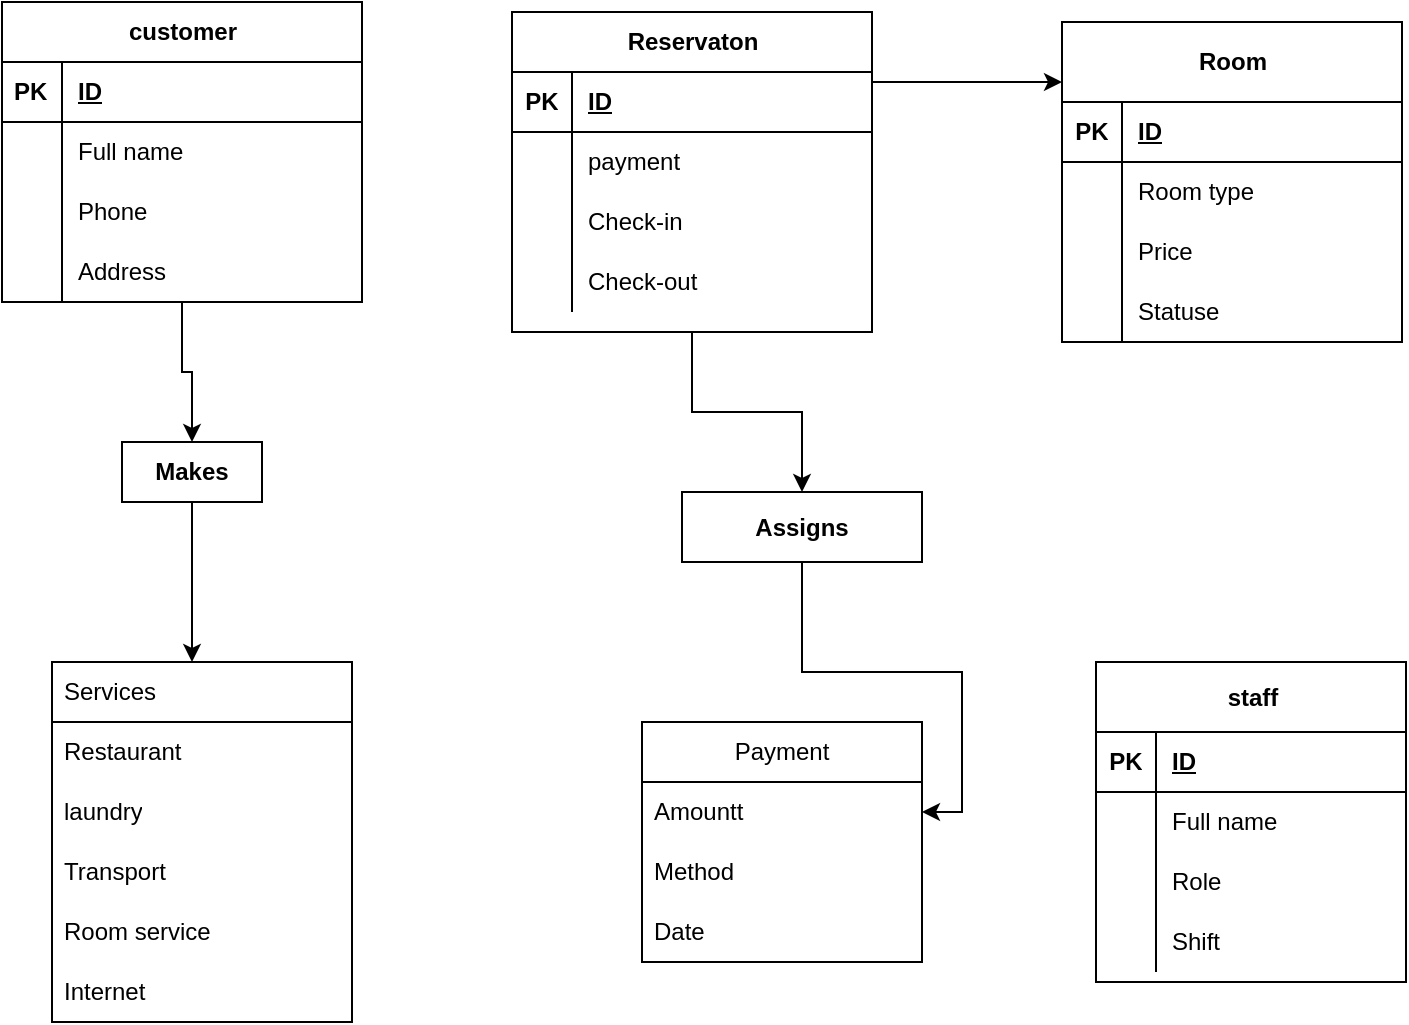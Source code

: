 <mxfile version="26.2.15">
  <diagram name="Page-1" id="dvH92lVZC7t7Pfb-Z_7z">
    <mxGraphModel dx="1404" dy="911" grid="1" gridSize="5" guides="1" tooltips="1" connect="1" arrows="1" fold="1" page="1" pageScale="1" pageWidth="827" pageHeight="1169" math="0" shadow="0">
      <root>
        <mxCell id="0" />
        <mxCell id="1" parent="0" />
        <mxCell id="J3I18kbLcICtnT8FeVdY-48" value="" style="edgeStyle=orthogonalEdgeStyle;rounded=0;orthogonalLoop=1;jettySize=auto;html=1;fontFamily=Helvetica;fontSize=12;fontColor=default;" edge="1" parent="1" source="J3I18kbLcICtnT8FeVdY-14" target="J3I18kbLcICtnT8FeVdY-47">
          <mxGeometry relative="1" as="geometry" />
        </mxCell>
        <mxCell id="J3I18kbLcICtnT8FeVdY-14" value="customer" style="shape=table;startSize=30;container=1;collapsible=1;childLayout=tableLayout;fixedRows=1;rowLines=0;fontStyle=1;align=center;resizeLast=1;html=1;verticalAlign=middle;spacingLeft=4;spacingRight=4;fontFamily=Helvetica;fontSize=12;fontColor=default;fillColor=none;gradientColor=none;" vertex="1" parent="1">
          <mxGeometry x="65" y="60" width="180" height="150" as="geometry">
            <mxRectangle x="70" y="60" width="90" height="30" as="alternateBounds" />
          </mxGeometry>
        </mxCell>
        <mxCell id="J3I18kbLcICtnT8FeVdY-15" value="" style="shape=tableRow;horizontal=0;startSize=0;swimlaneHead=0;swimlaneBody=0;fillColor=none;collapsible=0;dropTarget=0;points=[[0,0.5],[1,0.5]];portConstraint=eastwest;top=0;left=0;right=0;bottom=1;align=left;verticalAlign=middle;spacingLeft=4;spacingRight=4;fontFamily=Helvetica;fontSize=12;fontColor=default;" vertex="1" parent="J3I18kbLcICtnT8FeVdY-14">
          <mxGeometry y="30" width="180" height="30" as="geometry" />
        </mxCell>
        <mxCell id="J3I18kbLcICtnT8FeVdY-16" value="PK" style="shape=partialRectangle;connectable=0;fillColor=none;top=0;left=0;bottom=0;right=0;fontStyle=1;overflow=hidden;whiteSpace=wrap;html=1;align=left;verticalAlign=middle;spacingLeft=4;spacingRight=4;fontFamily=Helvetica;fontSize=12;fontColor=default;" vertex="1" parent="J3I18kbLcICtnT8FeVdY-15">
          <mxGeometry width="30" height="30" as="geometry">
            <mxRectangle width="30" height="30" as="alternateBounds" />
          </mxGeometry>
        </mxCell>
        <mxCell id="J3I18kbLcICtnT8FeVdY-17" value="ID" style="shape=partialRectangle;connectable=0;fillColor=none;top=0;left=0;bottom=0;right=0;align=left;spacingLeft=6;fontStyle=5;overflow=hidden;whiteSpace=wrap;html=1;verticalAlign=middle;spacingRight=4;fontFamily=Helvetica;fontSize=12;fontColor=default;" vertex="1" parent="J3I18kbLcICtnT8FeVdY-15">
          <mxGeometry x="30" width="150" height="30" as="geometry">
            <mxRectangle width="150" height="30" as="alternateBounds" />
          </mxGeometry>
        </mxCell>
        <mxCell id="J3I18kbLcICtnT8FeVdY-18" value="" style="shape=tableRow;horizontal=0;startSize=0;swimlaneHead=0;swimlaneBody=0;fillColor=none;collapsible=0;dropTarget=0;points=[[0,0.5],[1,0.5]];portConstraint=eastwest;top=0;left=0;right=0;bottom=0;align=left;verticalAlign=middle;spacingLeft=4;spacingRight=4;fontFamily=Helvetica;fontSize=12;fontColor=default;" vertex="1" parent="J3I18kbLcICtnT8FeVdY-14">
          <mxGeometry y="60" width="180" height="30" as="geometry" />
        </mxCell>
        <mxCell id="J3I18kbLcICtnT8FeVdY-19" value="" style="shape=partialRectangle;connectable=0;fillColor=none;top=0;left=0;bottom=0;right=0;editable=1;overflow=hidden;whiteSpace=wrap;html=1;align=left;verticalAlign=middle;spacingLeft=4;spacingRight=4;fontFamily=Helvetica;fontSize=12;fontColor=default;" vertex="1" parent="J3I18kbLcICtnT8FeVdY-18">
          <mxGeometry width="30" height="30" as="geometry">
            <mxRectangle width="30" height="30" as="alternateBounds" />
          </mxGeometry>
        </mxCell>
        <mxCell id="J3I18kbLcICtnT8FeVdY-20" value="Full name" style="shape=partialRectangle;connectable=0;fillColor=none;top=0;left=0;bottom=0;right=0;align=left;spacingLeft=6;overflow=hidden;whiteSpace=wrap;html=1;verticalAlign=middle;spacingRight=4;fontFamily=Helvetica;fontSize=12;fontColor=default;" vertex="1" parent="J3I18kbLcICtnT8FeVdY-18">
          <mxGeometry x="30" width="150" height="30" as="geometry">
            <mxRectangle width="150" height="30" as="alternateBounds" />
          </mxGeometry>
        </mxCell>
        <mxCell id="J3I18kbLcICtnT8FeVdY-21" value="" style="shape=tableRow;horizontal=0;startSize=0;swimlaneHead=0;swimlaneBody=0;fillColor=none;collapsible=0;dropTarget=0;points=[[0,0.5],[1,0.5]];portConstraint=eastwest;top=0;left=0;right=0;bottom=0;align=left;verticalAlign=middle;spacingLeft=4;spacingRight=4;fontFamily=Helvetica;fontSize=12;fontColor=default;" vertex="1" parent="J3I18kbLcICtnT8FeVdY-14">
          <mxGeometry y="90" width="180" height="30" as="geometry" />
        </mxCell>
        <mxCell id="J3I18kbLcICtnT8FeVdY-22" value="" style="shape=partialRectangle;connectable=0;fillColor=none;top=0;left=0;bottom=0;right=0;editable=1;overflow=hidden;whiteSpace=wrap;html=1;align=left;verticalAlign=middle;spacingLeft=4;spacingRight=4;fontFamily=Helvetica;fontSize=12;fontColor=default;" vertex="1" parent="J3I18kbLcICtnT8FeVdY-21">
          <mxGeometry width="30" height="30" as="geometry">
            <mxRectangle width="30" height="30" as="alternateBounds" />
          </mxGeometry>
        </mxCell>
        <mxCell id="J3I18kbLcICtnT8FeVdY-23" value="Phone" style="shape=partialRectangle;connectable=0;fillColor=none;top=0;left=0;bottom=0;right=0;align=left;spacingLeft=6;overflow=hidden;whiteSpace=wrap;html=1;verticalAlign=middle;spacingRight=4;fontFamily=Helvetica;fontSize=12;fontColor=default;" vertex="1" parent="J3I18kbLcICtnT8FeVdY-21">
          <mxGeometry x="30" width="150" height="30" as="geometry">
            <mxRectangle width="150" height="30" as="alternateBounds" />
          </mxGeometry>
        </mxCell>
        <mxCell id="J3I18kbLcICtnT8FeVdY-24" value="" style="shape=tableRow;horizontal=0;startSize=0;swimlaneHead=0;swimlaneBody=0;fillColor=none;collapsible=0;dropTarget=0;points=[[0,0.5],[1,0.5]];portConstraint=eastwest;top=0;left=0;right=0;bottom=0;align=left;verticalAlign=middle;spacingLeft=4;spacingRight=4;fontFamily=Helvetica;fontSize=12;fontColor=default;" vertex="1" parent="J3I18kbLcICtnT8FeVdY-14">
          <mxGeometry y="120" width="180" height="30" as="geometry" />
        </mxCell>
        <mxCell id="J3I18kbLcICtnT8FeVdY-25" value="" style="shape=partialRectangle;connectable=0;fillColor=none;top=0;left=0;bottom=0;right=0;editable=1;overflow=hidden;whiteSpace=wrap;html=1;align=left;verticalAlign=middle;spacingLeft=4;spacingRight=4;fontFamily=Helvetica;fontSize=12;fontColor=default;" vertex="1" parent="J3I18kbLcICtnT8FeVdY-24">
          <mxGeometry width="30" height="30" as="geometry">
            <mxRectangle width="30" height="30" as="alternateBounds" />
          </mxGeometry>
        </mxCell>
        <mxCell id="J3I18kbLcICtnT8FeVdY-26" value="Address" style="shape=partialRectangle;connectable=0;fillColor=none;top=0;left=0;bottom=0;right=0;align=left;spacingLeft=6;overflow=hidden;whiteSpace=wrap;html=1;verticalAlign=middle;spacingRight=4;fontFamily=Helvetica;fontSize=12;fontColor=default;" vertex="1" parent="J3I18kbLcICtnT8FeVdY-24">
          <mxGeometry x="30" width="150" height="30" as="geometry">
            <mxRectangle width="150" height="30" as="alternateBounds" />
          </mxGeometry>
        </mxCell>
        <mxCell id="J3I18kbLcICtnT8FeVdY-50" value="" style="edgeStyle=orthogonalEdgeStyle;rounded=0;orthogonalLoop=1;jettySize=auto;html=1;fontFamily=Helvetica;fontSize=12;fontColor=default;" edge="1" parent="1" source="J3I18kbLcICtnT8FeVdY-47">
          <mxGeometry relative="1" as="geometry">
            <mxPoint x="160" y="390" as="targetPoint" />
          </mxGeometry>
        </mxCell>
        <mxCell id="J3I18kbLcICtnT8FeVdY-47" value="Makes" style="whiteSpace=wrap;html=1;fillColor=none;startSize=30;fontStyle=1;spacingLeft=4;spacingRight=4;gradientColor=none;" vertex="1" parent="1">
          <mxGeometry x="125" y="280" width="70" height="30" as="geometry" />
        </mxCell>
        <mxCell id="J3I18kbLcICtnT8FeVdY-51" value="Services" style="swimlane;fontStyle=0;childLayout=stackLayout;horizontal=1;startSize=30;horizontalStack=0;resizeParent=1;resizeParentMax=0;resizeLast=0;collapsible=1;marginBottom=0;whiteSpace=wrap;html=1;align=left;verticalAlign=middle;spacingLeft=4;spacingRight=4;fontFamily=Helvetica;fontSize=12;fontColor=default;fillColor=none;gradientColor=none;" vertex="1" parent="1">
          <mxGeometry x="90" y="390" width="150" height="180" as="geometry" />
        </mxCell>
        <mxCell id="J3I18kbLcICtnT8FeVdY-52" value="Restaurant" style="text;strokeColor=none;fillColor=none;align=left;verticalAlign=middle;spacingLeft=4;spacingRight=4;overflow=hidden;points=[[0,0.5],[1,0.5]];portConstraint=eastwest;rotatable=0;whiteSpace=wrap;html=1;fontFamily=Helvetica;fontSize=12;fontColor=default;" vertex="1" parent="J3I18kbLcICtnT8FeVdY-51">
          <mxGeometry y="30" width="150" height="30" as="geometry" />
        </mxCell>
        <mxCell id="J3I18kbLcICtnT8FeVdY-53" value="laundry" style="text;strokeColor=none;fillColor=none;align=left;verticalAlign=middle;spacingLeft=4;spacingRight=4;overflow=hidden;points=[[0,0.5],[1,0.5]];portConstraint=eastwest;rotatable=0;whiteSpace=wrap;html=1;fontFamily=Helvetica;fontSize=12;fontColor=default;" vertex="1" parent="J3I18kbLcICtnT8FeVdY-51">
          <mxGeometry y="60" width="150" height="30" as="geometry" />
        </mxCell>
        <mxCell id="J3I18kbLcICtnT8FeVdY-54" value="Transport" style="text;strokeColor=none;fillColor=none;align=left;verticalAlign=middle;spacingLeft=4;spacingRight=4;overflow=hidden;points=[[0,0.5],[1,0.5]];portConstraint=eastwest;rotatable=0;whiteSpace=wrap;html=1;fontFamily=Helvetica;fontSize=12;fontColor=default;" vertex="1" parent="J3I18kbLcICtnT8FeVdY-51">
          <mxGeometry y="90" width="150" height="30" as="geometry" />
        </mxCell>
        <mxCell id="J3I18kbLcICtnT8FeVdY-75" value="Room service" style="text;strokeColor=none;fillColor=none;align=left;verticalAlign=middle;spacingLeft=4;spacingRight=4;overflow=hidden;points=[[0,0.5],[1,0.5]];portConstraint=eastwest;rotatable=0;whiteSpace=wrap;html=1;fontFamily=Helvetica;fontSize=12;fontColor=default;" vertex="1" parent="J3I18kbLcICtnT8FeVdY-51">
          <mxGeometry y="120" width="150" height="30" as="geometry" />
        </mxCell>
        <mxCell id="J3I18kbLcICtnT8FeVdY-76" value="Internet" style="text;strokeColor=none;fillColor=none;align=left;verticalAlign=middle;spacingLeft=4;spacingRight=4;overflow=hidden;points=[[0,0.5],[1,0.5]];portConstraint=eastwest;rotatable=0;whiteSpace=wrap;html=1;fontFamily=Helvetica;fontSize=12;fontColor=default;" vertex="1" parent="J3I18kbLcICtnT8FeVdY-51">
          <mxGeometry y="150" width="150" height="30" as="geometry" />
        </mxCell>
        <mxCell id="J3I18kbLcICtnT8FeVdY-109" value="" style="edgeStyle=orthogonalEdgeStyle;rounded=0;orthogonalLoop=1;jettySize=auto;html=1;" edge="1" parent="1" source="J3I18kbLcICtnT8FeVdY-77" target="J3I18kbLcICtnT8FeVdY-108">
          <mxGeometry relative="1" as="geometry" />
        </mxCell>
        <mxCell id="J3I18kbLcICtnT8FeVdY-77" value="Reservaton" style="shape=table;startSize=30;container=1;collapsible=1;childLayout=tableLayout;fixedRows=1;rowLines=0;fontStyle=1;align=center;resizeLast=1;html=1;" vertex="1" parent="1">
          <mxGeometry x="320" y="65" width="180" height="160" as="geometry" />
        </mxCell>
        <mxCell id="J3I18kbLcICtnT8FeVdY-78" value="" style="shape=tableRow;horizontal=0;startSize=0;swimlaneHead=0;swimlaneBody=0;fillColor=none;collapsible=0;dropTarget=0;points=[[0,0.5],[1,0.5]];portConstraint=eastwest;top=0;left=0;right=0;bottom=1;" vertex="1" parent="J3I18kbLcICtnT8FeVdY-77">
          <mxGeometry y="30" width="180" height="30" as="geometry" />
        </mxCell>
        <mxCell id="J3I18kbLcICtnT8FeVdY-79" value="PK" style="shape=partialRectangle;connectable=0;fillColor=none;top=0;left=0;bottom=0;right=0;fontStyle=1;overflow=hidden;whiteSpace=wrap;html=1;" vertex="1" parent="J3I18kbLcICtnT8FeVdY-78">
          <mxGeometry width="30" height="30" as="geometry">
            <mxRectangle width="30" height="30" as="alternateBounds" />
          </mxGeometry>
        </mxCell>
        <mxCell id="J3I18kbLcICtnT8FeVdY-80" value="ID" style="shape=partialRectangle;connectable=0;fillColor=none;top=0;left=0;bottom=0;right=0;align=left;spacingLeft=6;fontStyle=5;overflow=hidden;whiteSpace=wrap;html=1;" vertex="1" parent="J3I18kbLcICtnT8FeVdY-78">
          <mxGeometry x="30" width="150" height="30" as="geometry">
            <mxRectangle width="150" height="30" as="alternateBounds" />
          </mxGeometry>
        </mxCell>
        <mxCell id="J3I18kbLcICtnT8FeVdY-81" value="" style="shape=tableRow;horizontal=0;startSize=0;swimlaneHead=0;swimlaneBody=0;fillColor=none;collapsible=0;dropTarget=0;points=[[0,0.5],[1,0.5]];portConstraint=eastwest;top=0;left=0;right=0;bottom=0;" vertex="1" parent="J3I18kbLcICtnT8FeVdY-77">
          <mxGeometry y="60" width="180" height="30" as="geometry" />
        </mxCell>
        <mxCell id="J3I18kbLcICtnT8FeVdY-82" value="" style="shape=partialRectangle;connectable=0;fillColor=none;top=0;left=0;bottom=0;right=0;editable=1;overflow=hidden;whiteSpace=wrap;html=1;" vertex="1" parent="J3I18kbLcICtnT8FeVdY-81">
          <mxGeometry width="30" height="30" as="geometry">
            <mxRectangle width="30" height="30" as="alternateBounds" />
          </mxGeometry>
        </mxCell>
        <mxCell id="J3I18kbLcICtnT8FeVdY-83" value="payment" style="shape=partialRectangle;connectable=0;fillColor=none;top=0;left=0;bottom=0;right=0;align=left;spacingLeft=6;overflow=hidden;whiteSpace=wrap;html=1;" vertex="1" parent="J3I18kbLcICtnT8FeVdY-81">
          <mxGeometry x="30" width="150" height="30" as="geometry">
            <mxRectangle width="150" height="30" as="alternateBounds" />
          </mxGeometry>
        </mxCell>
        <mxCell id="J3I18kbLcICtnT8FeVdY-84" value="" style="shape=tableRow;horizontal=0;startSize=0;swimlaneHead=0;swimlaneBody=0;fillColor=none;collapsible=0;dropTarget=0;points=[[0,0.5],[1,0.5]];portConstraint=eastwest;top=0;left=0;right=0;bottom=0;" vertex="1" parent="J3I18kbLcICtnT8FeVdY-77">
          <mxGeometry y="90" width="180" height="30" as="geometry" />
        </mxCell>
        <mxCell id="J3I18kbLcICtnT8FeVdY-85" value="" style="shape=partialRectangle;connectable=0;fillColor=none;top=0;left=0;bottom=0;right=0;editable=1;overflow=hidden;whiteSpace=wrap;html=1;" vertex="1" parent="J3I18kbLcICtnT8FeVdY-84">
          <mxGeometry width="30" height="30" as="geometry">
            <mxRectangle width="30" height="30" as="alternateBounds" />
          </mxGeometry>
        </mxCell>
        <mxCell id="J3I18kbLcICtnT8FeVdY-86" value="Check-in" style="shape=partialRectangle;connectable=0;fillColor=none;top=0;left=0;bottom=0;right=0;align=left;spacingLeft=6;overflow=hidden;whiteSpace=wrap;html=1;" vertex="1" parent="J3I18kbLcICtnT8FeVdY-84">
          <mxGeometry x="30" width="150" height="30" as="geometry">
            <mxRectangle width="150" height="30" as="alternateBounds" />
          </mxGeometry>
        </mxCell>
        <mxCell id="J3I18kbLcICtnT8FeVdY-87" value="" style="shape=tableRow;horizontal=0;startSize=0;swimlaneHead=0;swimlaneBody=0;fillColor=none;collapsible=0;dropTarget=0;points=[[0,0.5],[1,0.5]];portConstraint=eastwest;top=0;left=0;right=0;bottom=0;" vertex="1" parent="J3I18kbLcICtnT8FeVdY-77">
          <mxGeometry y="120" width="180" height="30" as="geometry" />
        </mxCell>
        <mxCell id="J3I18kbLcICtnT8FeVdY-88" value="" style="shape=partialRectangle;connectable=0;fillColor=none;top=0;left=0;bottom=0;right=0;editable=1;overflow=hidden;whiteSpace=wrap;html=1;" vertex="1" parent="J3I18kbLcICtnT8FeVdY-87">
          <mxGeometry width="30" height="30" as="geometry">
            <mxRectangle width="30" height="30" as="alternateBounds" />
          </mxGeometry>
        </mxCell>
        <mxCell id="J3I18kbLcICtnT8FeVdY-89" value="Check-out" style="shape=partialRectangle;connectable=0;fillColor=none;top=0;left=0;bottom=0;right=0;align=left;spacingLeft=6;overflow=hidden;whiteSpace=wrap;html=1;" vertex="1" parent="J3I18kbLcICtnT8FeVdY-87">
          <mxGeometry x="30" width="150" height="30" as="geometry">
            <mxRectangle width="150" height="30" as="alternateBounds" />
          </mxGeometry>
        </mxCell>
        <mxCell id="J3I18kbLcICtnT8FeVdY-116" value="" style="edgeStyle=orthogonalEdgeStyle;rounded=0;orthogonalLoop=1;jettySize=auto;html=1;" edge="1" parent="1" source="J3I18kbLcICtnT8FeVdY-108" target="J3I18kbLcICtnT8FeVdY-111">
          <mxGeometry relative="1" as="geometry" />
        </mxCell>
        <mxCell id="J3I18kbLcICtnT8FeVdY-108" value="Assigns" style="whiteSpace=wrap;html=1;startSize=30;fontStyle=1;" vertex="1" parent="1">
          <mxGeometry x="405" y="305" width="120" height="35" as="geometry" />
        </mxCell>
        <mxCell id="J3I18kbLcICtnT8FeVdY-110" value="Payment" style="swimlane;fontStyle=0;childLayout=stackLayout;horizontal=1;startSize=30;horizontalStack=0;resizeParent=1;resizeParentMax=0;resizeLast=0;collapsible=1;marginBottom=0;whiteSpace=wrap;html=1;" vertex="1" parent="1">
          <mxGeometry x="385" y="420" width="140" height="120" as="geometry" />
        </mxCell>
        <mxCell id="J3I18kbLcICtnT8FeVdY-111" value="Amountt" style="text;strokeColor=none;fillColor=none;align=left;verticalAlign=middle;spacingLeft=4;spacingRight=4;overflow=hidden;points=[[0,0.5],[1,0.5]];portConstraint=eastwest;rotatable=0;whiteSpace=wrap;html=1;" vertex="1" parent="J3I18kbLcICtnT8FeVdY-110">
          <mxGeometry y="30" width="140" height="30" as="geometry" />
        </mxCell>
        <mxCell id="J3I18kbLcICtnT8FeVdY-112" value="Method" style="text;strokeColor=none;fillColor=none;align=left;verticalAlign=middle;spacingLeft=4;spacingRight=4;overflow=hidden;points=[[0,0.5],[1,0.5]];portConstraint=eastwest;rotatable=0;whiteSpace=wrap;html=1;" vertex="1" parent="J3I18kbLcICtnT8FeVdY-110">
          <mxGeometry y="60" width="140" height="30" as="geometry" />
        </mxCell>
        <mxCell id="J3I18kbLcICtnT8FeVdY-113" value="Date" style="text;strokeColor=none;fillColor=none;align=left;verticalAlign=middle;spacingLeft=4;spacingRight=4;overflow=hidden;points=[[0,0.5],[1,0.5]];portConstraint=eastwest;rotatable=0;whiteSpace=wrap;html=1;" vertex="1" parent="J3I18kbLcICtnT8FeVdY-110">
          <mxGeometry y="90" width="140" height="30" as="geometry" />
        </mxCell>
        <mxCell id="J3I18kbLcICtnT8FeVdY-126" value="Room" style="shape=table;startSize=40;container=1;collapsible=1;childLayout=tableLayout;fixedRows=1;rowLines=0;fontStyle=1;align=center;resizeLast=1;html=1;" vertex="1" parent="1">
          <mxGeometry x="595" y="70" width="170" height="160" as="geometry" />
        </mxCell>
        <mxCell id="J3I18kbLcICtnT8FeVdY-127" value="" style="shape=tableRow;horizontal=0;startSize=0;swimlaneHead=0;swimlaneBody=0;fillColor=none;collapsible=0;dropTarget=0;points=[[0,0.5],[1,0.5]];portConstraint=eastwest;top=0;left=0;right=0;bottom=1;" vertex="1" parent="J3I18kbLcICtnT8FeVdY-126">
          <mxGeometry y="40" width="170" height="30" as="geometry" />
        </mxCell>
        <mxCell id="J3I18kbLcICtnT8FeVdY-128" value="PK" style="shape=partialRectangle;connectable=0;fillColor=none;top=0;left=0;bottom=0;right=0;fontStyle=1;overflow=hidden;whiteSpace=wrap;html=1;" vertex="1" parent="J3I18kbLcICtnT8FeVdY-127">
          <mxGeometry width="30" height="30" as="geometry">
            <mxRectangle width="30" height="30" as="alternateBounds" />
          </mxGeometry>
        </mxCell>
        <mxCell id="J3I18kbLcICtnT8FeVdY-129" value="&lt;span style=&quot;background-color: transparent; color: light-dark(rgb(0, 0, 0), rgb(255, 255, 255));&quot;&gt;ID&lt;/span&gt;" style="shape=partialRectangle;connectable=0;fillColor=none;top=0;left=0;bottom=0;right=0;align=left;spacingLeft=6;fontStyle=5;overflow=hidden;whiteSpace=wrap;html=1;" vertex="1" parent="J3I18kbLcICtnT8FeVdY-127">
          <mxGeometry x="30" width="140" height="30" as="geometry">
            <mxRectangle width="140" height="30" as="alternateBounds" />
          </mxGeometry>
        </mxCell>
        <mxCell id="J3I18kbLcICtnT8FeVdY-130" value="" style="shape=tableRow;horizontal=0;startSize=0;swimlaneHead=0;swimlaneBody=0;fillColor=none;collapsible=0;dropTarget=0;points=[[0,0.5],[1,0.5]];portConstraint=eastwest;top=0;left=0;right=0;bottom=0;" vertex="1" parent="J3I18kbLcICtnT8FeVdY-126">
          <mxGeometry y="70" width="170" height="30" as="geometry" />
        </mxCell>
        <mxCell id="J3I18kbLcICtnT8FeVdY-131" value="" style="shape=partialRectangle;connectable=0;fillColor=none;top=0;left=0;bottom=0;right=0;editable=1;overflow=hidden;whiteSpace=wrap;html=1;" vertex="1" parent="J3I18kbLcICtnT8FeVdY-130">
          <mxGeometry width="30" height="30" as="geometry">
            <mxRectangle width="30" height="30" as="alternateBounds" />
          </mxGeometry>
        </mxCell>
        <mxCell id="J3I18kbLcICtnT8FeVdY-132" value="Room type" style="shape=partialRectangle;connectable=0;fillColor=none;top=0;left=0;bottom=0;right=0;align=left;spacingLeft=6;overflow=hidden;whiteSpace=wrap;html=1;" vertex="1" parent="J3I18kbLcICtnT8FeVdY-130">
          <mxGeometry x="30" width="140" height="30" as="geometry">
            <mxRectangle width="140" height="30" as="alternateBounds" />
          </mxGeometry>
        </mxCell>
        <mxCell id="J3I18kbLcICtnT8FeVdY-133" value="" style="shape=tableRow;horizontal=0;startSize=0;swimlaneHead=0;swimlaneBody=0;fillColor=none;collapsible=0;dropTarget=0;points=[[0,0.5],[1,0.5]];portConstraint=eastwest;top=0;left=0;right=0;bottom=0;" vertex="1" parent="J3I18kbLcICtnT8FeVdY-126">
          <mxGeometry y="100" width="170" height="30" as="geometry" />
        </mxCell>
        <mxCell id="J3I18kbLcICtnT8FeVdY-134" value="" style="shape=partialRectangle;connectable=0;fillColor=none;top=0;left=0;bottom=0;right=0;editable=1;overflow=hidden;whiteSpace=wrap;html=1;" vertex="1" parent="J3I18kbLcICtnT8FeVdY-133">
          <mxGeometry width="30" height="30" as="geometry">
            <mxRectangle width="30" height="30" as="alternateBounds" />
          </mxGeometry>
        </mxCell>
        <mxCell id="J3I18kbLcICtnT8FeVdY-135" value="Price" style="shape=partialRectangle;connectable=0;fillColor=none;top=0;left=0;bottom=0;right=0;align=left;spacingLeft=6;overflow=hidden;whiteSpace=wrap;html=1;" vertex="1" parent="J3I18kbLcICtnT8FeVdY-133">
          <mxGeometry x="30" width="140" height="30" as="geometry">
            <mxRectangle width="140" height="30" as="alternateBounds" />
          </mxGeometry>
        </mxCell>
        <mxCell id="J3I18kbLcICtnT8FeVdY-136" value="" style="shape=tableRow;horizontal=0;startSize=0;swimlaneHead=0;swimlaneBody=0;fillColor=none;collapsible=0;dropTarget=0;points=[[0,0.5],[1,0.5]];portConstraint=eastwest;top=0;left=0;right=0;bottom=0;" vertex="1" parent="J3I18kbLcICtnT8FeVdY-126">
          <mxGeometry y="130" width="170" height="30" as="geometry" />
        </mxCell>
        <mxCell id="J3I18kbLcICtnT8FeVdY-137" value="" style="shape=partialRectangle;connectable=0;fillColor=none;top=0;left=0;bottom=0;right=0;editable=1;overflow=hidden;whiteSpace=wrap;html=1;" vertex="1" parent="J3I18kbLcICtnT8FeVdY-136">
          <mxGeometry width="30" height="30" as="geometry">
            <mxRectangle width="30" height="30" as="alternateBounds" />
          </mxGeometry>
        </mxCell>
        <mxCell id="J3I18kbLcICtnT8FeVdY-138" value="Statuse" style="shape=partialRectangle;connectable=0;fillColor=none;top=0;left=0;bottom=0;right=0;align=left;spacingLeft=6;overflow=hidden;whiteSpace=wrap;html=1;" vertex="1" parent="J3I18kbLcICtnT8FeVdY-136">
          <mxGeometry x="30" width="140" height="30" as="geometry">
            <mxRectangle width="140" height="30" as="alternateBounds" />
          </mxGeometry>
        </mxCell>
        <mxCell id="J3I18kbLcICtnT8FeVdY-140" value="" style="endArrow=classic;html=1;rounded=0;" edge="1" parent="1">
          <mxGeometry width="50" height="50" relative="1" as="geometry">
            <mxPoint x="500" y="100" as="sourcePoint" />
            <mxPoint x="595" y="100" as="targetPoint" />
          </mxGeometry>
        </mxCell>
        <mxCell id="J3I18kbLcICtnT8FeVdY-141" value="staff" style="shape=table;startSize=35;container=1;collapsible=1;childLayout=tableLayout;fixedRows=1;rowLines=0;fontStyle=1;align=center;resizeLast=1;html=1;" vertex="1" parent="1">
          <mxGeometry x="612" y="390" width="155" height="160" as="geometry" />
        </mxCell>
        <mxCell id="J3I18kbLcICtnT8FeVdY-142" value="" style="shape=tableRow;horizontal=0;startSize=0;swimlaneHead=0;swimlaneBody=0;fillColor=none;collapsible=0;dropTarget=0;points=[[0,0.5],[1,0.5]];portConstraint=eastwest;top=0;left=0;right=0;bottom=1;" vertex="1" parent="J3I18kbLcICtnT8FeVdY-141">
          <mxGeometry y="35" width="155" height="30" as="geometry" />
        </mxCell>
        <mxCell id="J3I18kbLcICtnT8FeVdY-143" value="PK" style="shape=partialRectangle;connectable=0;fillColor=none;top=0;left=0;bottom=0;right=0;fontStyle=1;overflow=hidden;whiteSpace=wrap;html=1;" vertex="1" parent="J3I18kbLcICtnT8FeVdY-142">
          <mxGeometry width="30" height="30" as="geometry">
            <mxRectangle width="30" height="30" as="alternateBounds" />
          </mxGeometry>
        </mxCell>
        <mxCell id="J3I18kbLcICtnT8FeVdY-144" value="ID" style="shape=partialRectangle;connectable=0;fillColor=none;top=0;left=0;bottom=0;right=0;align=left;spacingLeft=6;fontStyle=5;overflow=hidden;whiteSpace=wrap;html=1;" vertex="1" parent="J3I18kbLcICtnT8FeVdY-142">
          <mxGeometry x="30" width="125" height="30" as="geometry">
            <mxRectangle width="125" height="30" as="alternateBounds" />
          </mxGeometry>
        </mxCell>
        <mxCell id="J3I18kbLcICtnT8FeVdY-145" value="" style="shape=tableRow;horizontal=0;startSize=0;swimlaneHead=0;swimlaneBody=0;fillColor=none;collapsible=0;dropTarget=0;points=[[0,0.5],[1,0.5]];portConstraint=eastwest;top=0;left=0;right=0;bottom=0;" vertex="1" parent="J3I18kbLcICtnT8FeVdY-141">
          <mxGeometry y="65" width="155" height="30" as="geometry" />
        </mxCell>
        <mxCell id="J3I18kbLcICtnT8FeVdY-146" value="" style="shape=partialRectangle;connectable=0;fillColor=none;top=0;left=0;bottom=0;right=0;editable=1;overflow=hidden;whiteSpace=wrap;html=1;" vertex="1" parent="J3I18kbLcICtnT8FeVdY-145">
          <mxGeometry width="30" height="30" as="geometry">
            <mxRectangle width="30" height="30" as="alternateBounds" />
          </mxGeometry>
        </mxCell>
        <mxCell id="J3I18kbLcICtnT8FeVdY-147" value="Full name&amp;nbsp;" style="shape=partialRectangle;connectable=0;fillColor=none;top=0;left=0;bottom=0;right=0;align=left;spacingLeft=6;overflow=hidden;whiteSpace=wrap;html=1;" vertex="1" parent="J3I18kbLcICtnT8FeVdY-145">
          <mxGeometry x="30" width="125" height="30" as="geometry">
            <mxRectangle width="125" height="30" as="alternateBounds" />
          </mxGeometry>
        </mxCell>
        <mxCell id="J3I18kbLcICtnT8FeVdY-148" value="" style="shape=tableRow;horizontal=0;startSize=0;swimlaneHead=0;swimlaneBody=0;fillColor=none;collapsible=0;dropTarget=0;points=[[0,0.5],[1,0.5]];portConstraint=eastwest;top=0;left=0;right=0;bottom=0;" vertex="1" parent="J3I18kbLcICtnT8FeVdY-141">
          <mxGeometry y="95" width="155" height="30" as="geometry" />
        </mxCell>
        <mxCell id="J3I18kbLcICtnT8FeVdY-149" value="" style="shape=partialRectangle;connectable=0;fillColor=none;top=0;left=0;bottom=0;right=0;editable=1;overflow=hidden;whiteSpace=wrap;html=1;" vertex="1" parent="J3I18kbLcICtnT8FeVdY-148">
          <mxGeometry width="30" height="30" as="geometry">
            <mxRectangle width="30" height="30" as="alternateBounds" />
          </mxGeometry>
        </mxCell>
        <mxCell id="J3I18kbLcICtnT8FeVdY-150" value="Role" style="shape=partialRectangle;connectable=0;fillColor=none;top=0;left=0;bottom=0;right=0;align=left;spacingLeft=6;overflow=hidden;whiteSpace=wrap;html=1;" vertex="1" parent="J3I18kbLcICtnT8FeVdY-148">
          <mxGeometry x="30" width="125" height="30" as="geometry">
            <mxRectangle width="125" height="30" as="alternateBounds" />
          </mxGeometry>
        </mxCell>
        <mxCell id="J3I18kbLcICtnT8FeVdY-151" value="" style="shape=tableRow;horizontal=0;startSize=0;swimlaneHead=0;swimlaneBody=0;fillColor=none;collapsible=0;dropTarget=0;points=[[0,0.5],[1,0.5]];portConstraint=eastwest;top=0;left=0;right=0;bottom=0;" vertex="1" parent="J3I18kbLcICtnT8FeVdY-141">
          <mxGeometry y="125" width="155" height="30" as="geometry" />
        </mxCell>
        <mxCell id="J3I18kbLcICtnT8FeVdY-152" value="" style="shape=partialRectangle;connectable=0;fillColor=none;top=0;left=0;bottom=0;right=0;editable=1;overflow=hidden;whiteSpace=wrap;html=1;" vertex="1" parent="J3I18kbLcICtnT8FeVdY-151">
          <mxGeometry width="30" height="30" as="geometry">
            <mxRectangle width="30" height="30" as="alternateBounds" />
          </mxGeometry>
        </mxCell>
        <mxCell id="J3I18kbLcICtnT8FeVdY-153" value="Shift" style="shape=partialRectangle;connectable=0;fillColor=none;top=0;left=0;bottom=0;right=0;align=left;spacingLeft=6;overflow=hidden;whiteSpace=wrap;html=1;" vertex="1" parent="J3I18kbLcICtnT8FeVdY-151">
          <mxGeometry x="30" width="125" height="30" as="geometry">
            <mxRectangle width="125" height="30" as="alternateBounds" />
          </mxGeometry>
        </mxCell>
      </root>
    </mxGraphModel>
  </diagram>
</mxfile>
